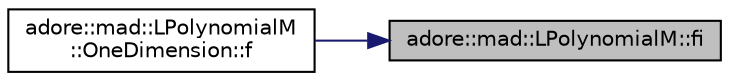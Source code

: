 digraph "adore::mad::LPolynomialM::fi"
{
 // LATEX_PDF_SIZE
  edge [fontname="Helvetica",fontsize="10",labelfontname="Helvetica",labelfontsize="10"];
  node [fontname="Helvetica",fontsize="10",shape=record];
  rankdir="RL";
  Node1 [label="adore::mad::LPolynomialM::fi",height=0.2,width=0.4,color="black", fillcolor="grey75", style="filled", fontcolor="black",tooltip=" "];
  Node1 -> Node2 [dir="back",color="midnightblue",fontsize="10",style="solid",fontname="Helvetica"];
  Node2 [label="adore::mad::LPolynomialM\l::OneDimension::f",height=0.2,width=0.4,color="black", fillcolor="white", style="filled",URL="$classadore_1_1mad_1_1LPolynomialM_1_1OneDimension.html#a3b97734436724dec3bfa2fc1994adf45",tooltip=" "];
}

